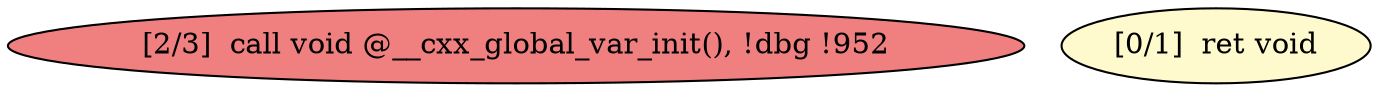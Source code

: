 
digraph G {


node919 [fillcolor=lightcoral,label="[2/3]  call void @__cxx_global_var_init(), !dbg !952",shape=ellipse,style=filled ]
node918 [fillcolor=lemonchiffon,label="[0/1]  ret void",shape=ellipse,style=filled ]



}
